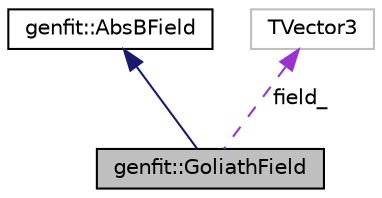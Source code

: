 digraph "genfit::GoliathField"
{
 // LATEX_PDF_SIZE
  edge [fontname="Helvetica",fontsize="10",labelfontname="Helvetica",labelfontsize="10"];
  node [fontname="Helvetica",fontsize="10",shape=record];
  Node1 [label="genfit::GoliathField",height=0.2,width=0.4,color="black", fillcolor="grey75", style="filled", fontcolor="black",tooltip="Constant Magnetic field."];
  Node2 -> Node1 [dir="back",color="midnightblue",fontsize="10",style="solid",fontname="Helvetica"];
  Node2 [label="genfit::AbsBField",height=0.2,width=0.4,color="black", fillcolor="white", style="filled",URL="$classgenfit_1_1AbsBField.html",tooltip="Abstract Interface to magnetic fields in GENFIT."];
  Node3 -> Node1 [dir="back",color="darkorchid3",fontsize="10",style="dashed",label=" field_" ,fontname="Helvetica"];
  Node3 [label="TVector3",height=0.2,width=0.4,color="grey75", fillcolor="white", style="filled",tooltip=" "];
}
